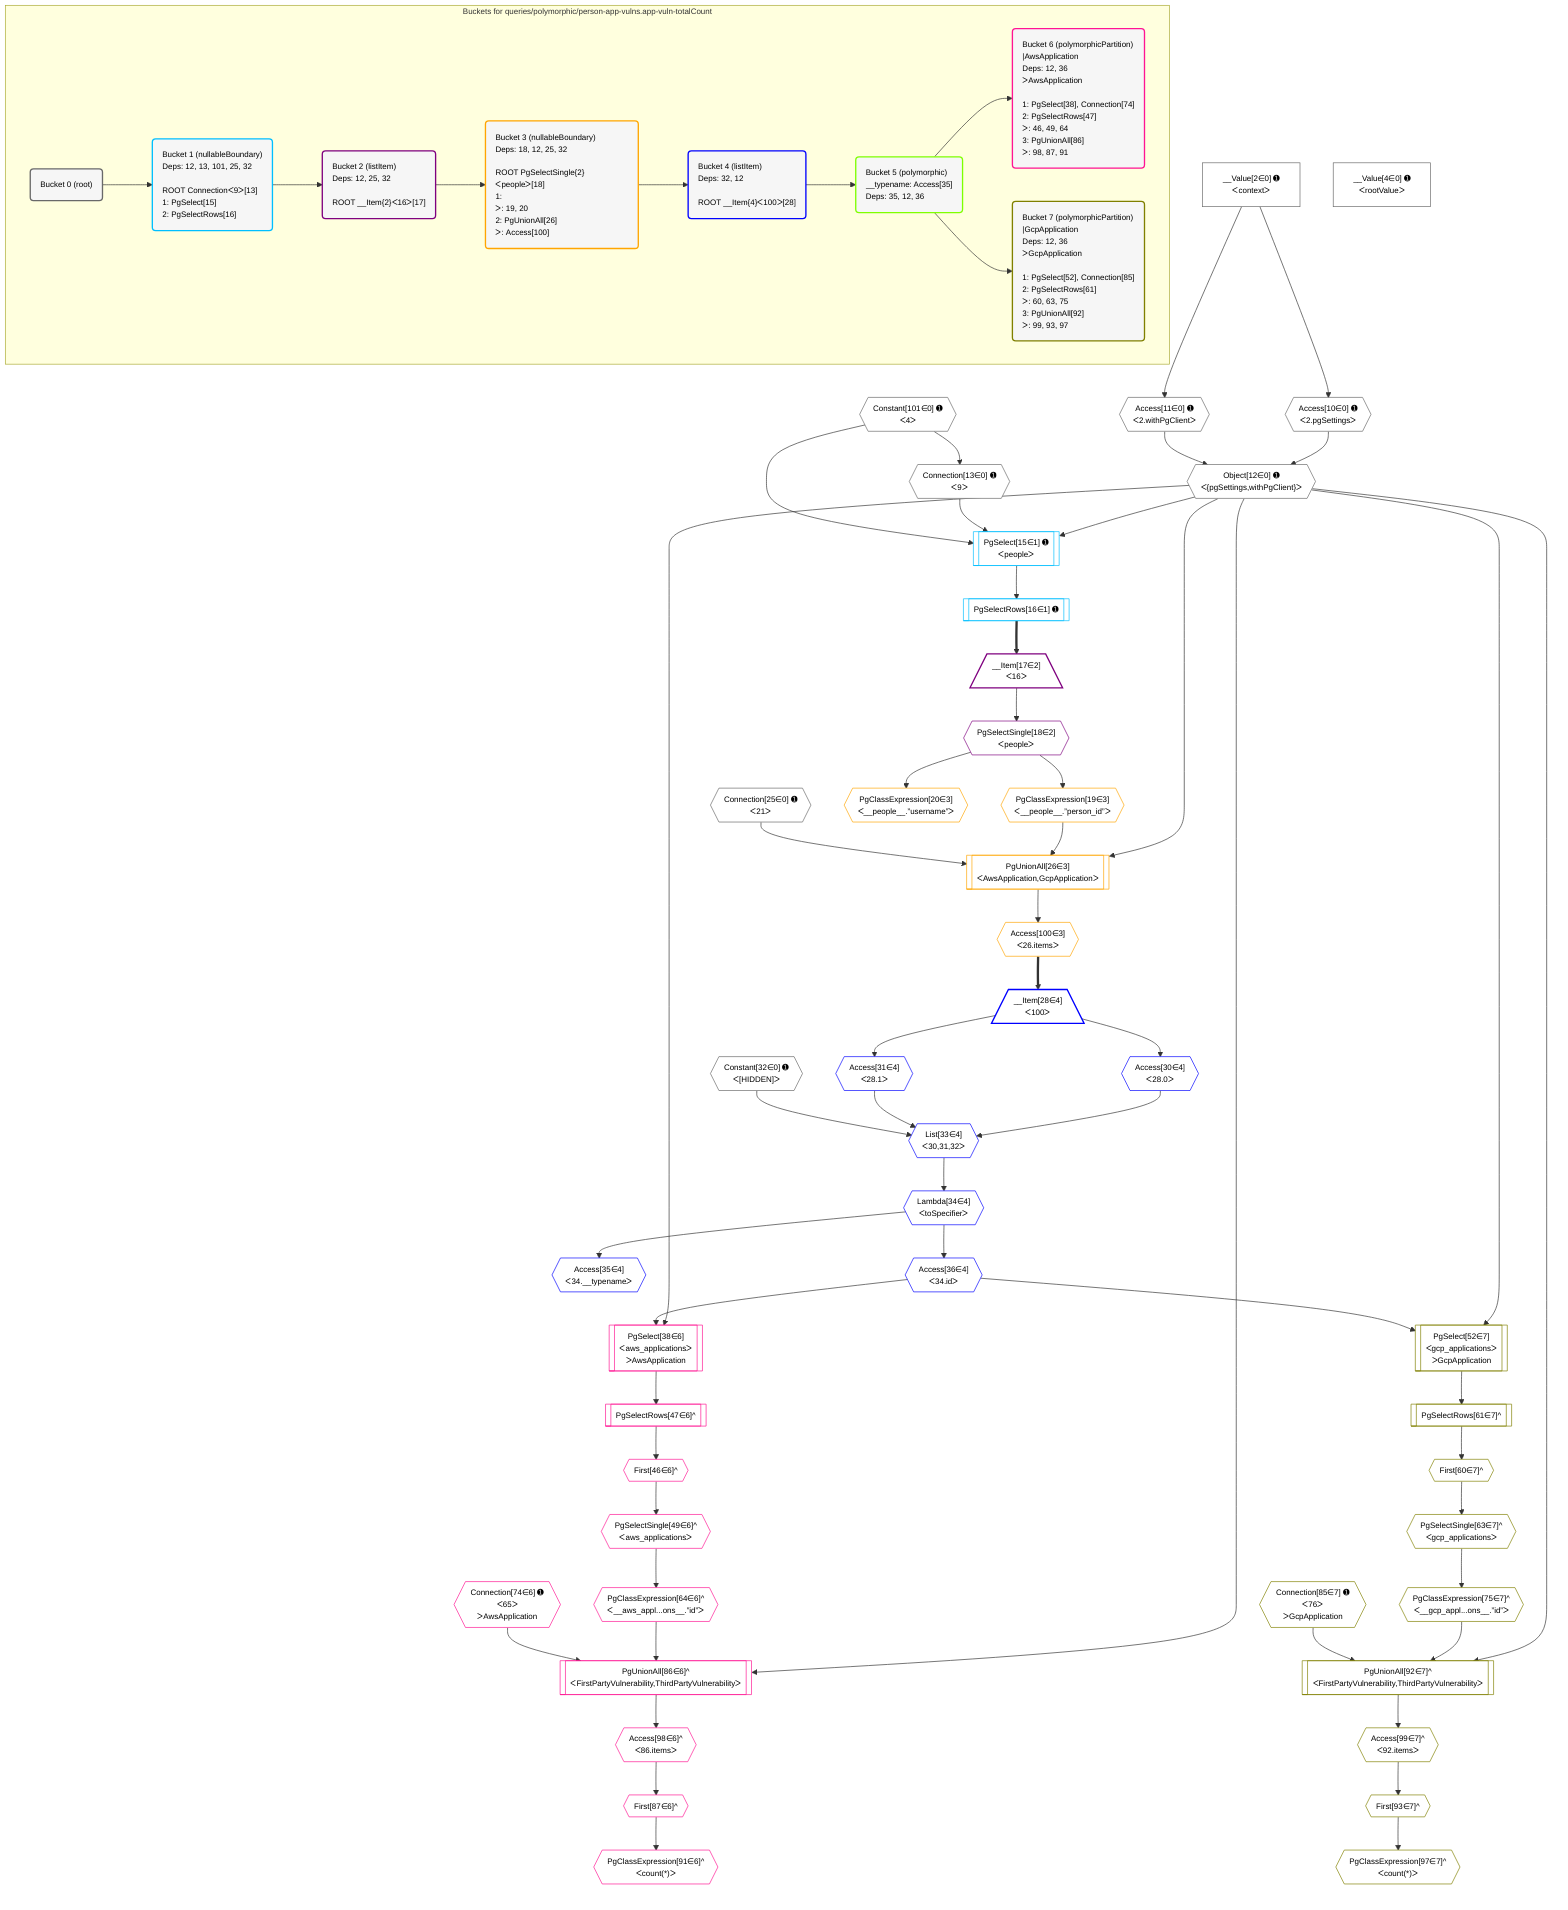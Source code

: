 %%{init: {'themeVariables': { 'fontSize': '12px'}}}%%
graph TD
    classDef path fill:#eee,stroke:#000,color:#000
    classDef plan fill:#fff,stroke-width:1px,color:#000
    classDef itemplan fill:#fff,stroke-width:2px,color:#000
    classDef unbatchedplan fill:#dff,stroke-width:1px,color:#000
    classDef sideeffectplan fill:#fcc,stroke-width:2px,color:#000
    classDef bucket fill:#f6f6f6,color:#000,stroke-width:2px,text-align:left

    subgraph "Buckets for queries/polymorphic/person-app-vulns.app-vuln-totalCount"
    Bucket0("Bucket 0 (root)"):::bucket
    Bucket1("Bucket 1 (nullableBoundary)<br />Deps: 12, 13, 101, 25, 32<br /><br />ROOT Connectionᐸ9ᐳ[13]<br />1: PgSelect[15]<br />2: PgSelectRows[16]"):::bucket
    Bucket2("Bucket 2 (listItem)<br />Deps: 12, 25, 32<br /><br />ROOT __Item{2}ᐸ16ᐳ[17]"):::bucket
    Bucket3("Bucket 3 (nullableBoundary)<br />Deps: 18, 12, 25, 32<br /><br />ROOT PgSelectSingle{2}ᐸpeopleᐳ[18]<br />1: <br />ᐳ: 19, 20<br />2: PgUnionAll[26]<br />ᐳ: Access[100]"):::bucket
    Bucket4("Bucket 4 (listItem)<br />Deps: 32, 12<br /><br />ROOT __Item{4}ᐸ100ᐳ[28]"):::bucket
    Bucket5("Bucket 5 (polymorphic)<br />__typename: Access[35]<br />Deps: 35, 12, 36"):::bucket
    Bucket6("Bucket 6 (polymorphicPartition)<br />|AwsApplication<br />Deps: 12, 36<br />ᐳAwsApplication<br /><br />1: PgSelect[38], Connection[74]<br />2: PgSelectRows[47]<br />ᐳ: 46, 49, 64<br />3: PgUnionAll[86]<br />ᐳ: 98, 87, 91"):::bucket
    Bucket7("Bucket 7 (polymorphicPartition)<br />|GcpApplication<br />Deps: 12, 36<br />ᐳGcpApplication<br /><br />1: PgSelect[52], Connection[85]<br />2: PgSelectRows[61]<br />ᐳ: 60, 63, 75<br />3: PgUnionAll[92]<br />ᐳ: 99, 93, 97"):::bucket
    end
    Bucket0 --> Bucket1
    Bucket1 --> Bucket2
    Bucket2 --> Bucket3
    Bucket3 --> Bucket4
    Bucket4 --> Bucket5
    Bucket5 --> Bucket6 & Bucket7

    %% plan dependencies
    Object12{{"Object[12∈0] ➊<br />ᐸ{pgSettings,withPgClient}ᐳ"}}:::plan
    Access10{{"Access[10∈0] ➊<br />ᐸ2.pgSettingsᐳ"}}:::plan
    Access11{{"Access[11∈0] ➊<br />ᐸ2.withPgClientᐳ"}}:::plan
    Access10 & Access11 --> Object12
    __Value2["__Value[2∈0] ➊<br />ᐸcontextᐳ"]:::plan
    __Value2 --> Access10
    __Value2 --> Access11
    Connection13{{"Connection[13∈0] ➊<br />ᐸ9ᐳ"}}:::plan
    Constant101{{"Constant[101∈0] ➊<br />ᐸ4ᐳ"}}:::plan
    Constant101 --> Connection13
    __Value4["__Value[4∈0] ➊<br />ᐸrootValueᐳ"]:::plan
    Connection25{{"Connection[25∈0] ➊<br />ᐸ21ᐳ"}}:::plan
    Constant32{{"Constant[32∈0] ➊<br />ᐸ[HIDDEN]ᐳ"}}:::plan
    PgSelect15[["PgSelect[15∈1] ➊<br />ᐸpeopleᐳ"]]:::plan
    Object12 & Connection13 & Constant101 --> PgSelect15
    PgSelectRows16[["PgSelectRows[16∈1] ➊"]]:::plan
    PgSelect15 --> PgSelectRows16
    __Item17[/"__Item[17∈2]<br />ᐸ16ᐳ"\]:::itemplan
    PgSelectRows16 ==> __Item17
    PgSelectSingle18{{"PgSelectSingle[18∈2]<br />ᐸpeopleᐳ"}}:::plan
    __Item17 --> PgSelectSingle18
    PgUnionAll26[["PgUnionAll[26∈3]<br />ᐸAwsApplication,GcpApplicationᐳ"]]:::plan
    PgClassExpression19{{"PgClassExpression[19∈3]<br />ᐸ__people__.”person_id”ᐳ"}}:::plan
    Object12 & PgClassExpression19 & Connection25 --> PgUnionAll26
    PgSelectSingle18 --> PgClassExpression19
    PgClassExpression20{{"PgClassExpression[20∈3]<br />ᐸ__people__.”username”ᐳ"}}:::plan
    PgSelectSingle18 --> PgClassExpression20
    Access100{{"Access[100∈3]<br />ᐸ26.itemsᐳ"}}:::plan
    PgUnionAll26 --> Access100
    List33{{"List[33∈4]<br />ᐸ30,31,32ᐳ"}}:::plan
    Access30{{"Access[30∈4]<br />ᐸ28.0ᐳ"}}:::plan
    Access31{{"Access[31∈4]<br />ᐸ28.1ᐳ"}}:::plan
    Access30 & Access31 & Constant32 --> List33
    __Item28[/"__Item[28∈4]<br />ᐸ100ᐳ"\]:::itemplan
    Access100 ==> __Item28
    __Item28 --> Access30
    __Item28 --> Access31
    Lambda34{{"Lambda[34∈4]<br />ᐸtoSpecifierᐳ"}}:::plan
    List33 --> Lambda34
    Access35{{"Access[35∈4]<br />ᐸ34.__typenameᐳ"}}:::plan
    Lambda34 --> Access35
    Access36{{"Access[36∈4]<br />ᐸ34.idᐳ"}}:::plan
    Lambda34 --> Access36
    PgUnionAll86[["PgUnionAll[86∈6]^<br />ᐸFirstPartyVulnerability,ThirdPartyVulnerabilityᐳ"]]:::plan
    PgClassExpression64{{"PgClassExpression[64∈6]^<br />ᐸ__aws_appl...ons__.”id”ᐳ"}}:::plan
    Connection74{{"Connection[74∈6] ➊<br />ᐸ65ᐳ<br />ᐳAwsApplication"}}:::plan
    Object12 & PgClassExpression64 & Connection74 --> PgUnionAll86
    PgSelect38[["PgSelect[38∈6]<br />ᐸaws_applicationsᐳ<br />ᐳAwsApplication"]]:::plan
    Object12 & Access36 --> PgSelect38
    First46{{"First[46∈6]^"}}:::plan
    PgSelectRows47[["PgSelectRows[47∈6]^"]]:::plan
    PgSelectRows47 --> First46
    PgSelect38 --> PgSelectRows47
    PgSelectSingle49{{"PgSelectSingle[49∈6]^<br />ᐸaws_applicationsᐳ"}}:::plan
    First46 --> PgSelectSingle49
    PgSelectSingle49 --> PgClassExpression64
    First87{{"First[87∈6]^"}}:::plan
    Access98{{"Access[98∈6]^<br />ᐸ86.itemsᐳ"}}:::plan
    Access98 --> First87
    PgClassExpression91{{"PgClassExpression[91∈6]^<br />ᐸcount(*)ᐳ"}}:::plan
    First87 --> PgClassExpression91
    PgUnionAll86 --> Access98
    PgUnionAll92[["PgUnionAll[92∈7]^<br />ᐸFirstPartyVulnerability,ThirdPartyVulnerabilityᐳ"]]:::plan
    PgClassExpression75{{"PgClassExpression[75∈7]^<br />ᐸ__gcp_appl...ons__.”id”ᐳ"}}:::plan
    Connection85{{"Connection[85∈7] ➊<br />ᐸ76ᐳ<br />ᐳGcpApplication"}}:::plan
    Object12 & PgClassExpression75 & Connection85 --> PgUnionAll92
    PgSelect52[["PgSelect[52∈7]<br />ᐸgcp_applicationsᐳ<br />ᐳGcpApplication"]]:::plan
    Object12 & Access36 --> PgSelect52
    First60{{"First[60∈7]^"}}:::plan
    PgSelectRows61[["PgSelectRows[61∈7]^"]]:::plan
    PgSelectRows61 --> First60
    PgSelect52 --> PgSelectRows61
    PgSelectSingle63{{"PgSelectSingle[63∈7]^<br />ᐸgcp_applicationsᐳ"}}:::plan
    First60 --> PgSelectSingle63
    PgSelectSingle63 --> PgClassExpression75
    First93{{"First[93∈7]^"}}:::plan
    Access99{{"Access[99∈7]^<br />ᐸ92.itemsᐳ"}}:::plan
    Access99 --> First93
    PgClassExpression97{{"PgClassExpression[97∈7]^<br />ᐸcount(*)ᐳ"}}:::plan
    First93 --> PgClassExpression97
    PgUnionAll92 --> Access99

    %% define steps
    classDef bucket0 stroke:#696969
    class Bucket0,__Value2,__Value4,Access10,Access11,Object12,Connection13,Connection25,Constant32,Constant101 bucket0
    classDef bucket1 stroke:#00bfff
    class Bucket1,PgSelect15,PgSelectRows16 bucket1
    classDef bucket2 stroke:#7f007f
    class Bucket2,__Item17,PgSelectSingle18 bucket2
    classDef bucket3 stroke:#ffa500
    class Bucket3,PgClassExpression19,PgClassExpression20,PgUnionAll26,Access100 bucket3
    classDef bucket4 stroke:#0000ff
    class Bucket4,__Item28,Access30,Access31,List33,Lambda34,Access35,Access36 bucket4
    classDef bucket5 stroke:#7fff00
    class Bucket5 bucket5
    classDef bucket6 stroke:#ff1493
    class Bucket6,PgSelect38,First46,PgSelectRows47,PgSelectSingle49,PgClassExpression64,Connection74,PgUnionAll86,First87,PgClassExpression91,Access98 bucket6
    classDef bucket7 stroke:#808000
    class Bucket7,PgSelect52,First60,PgSelectRows61,PgSelectSingle63,PgClassExpression75,Connection85,PgUnionAll92,First93,PgClassExpression97,Access99 bucket7